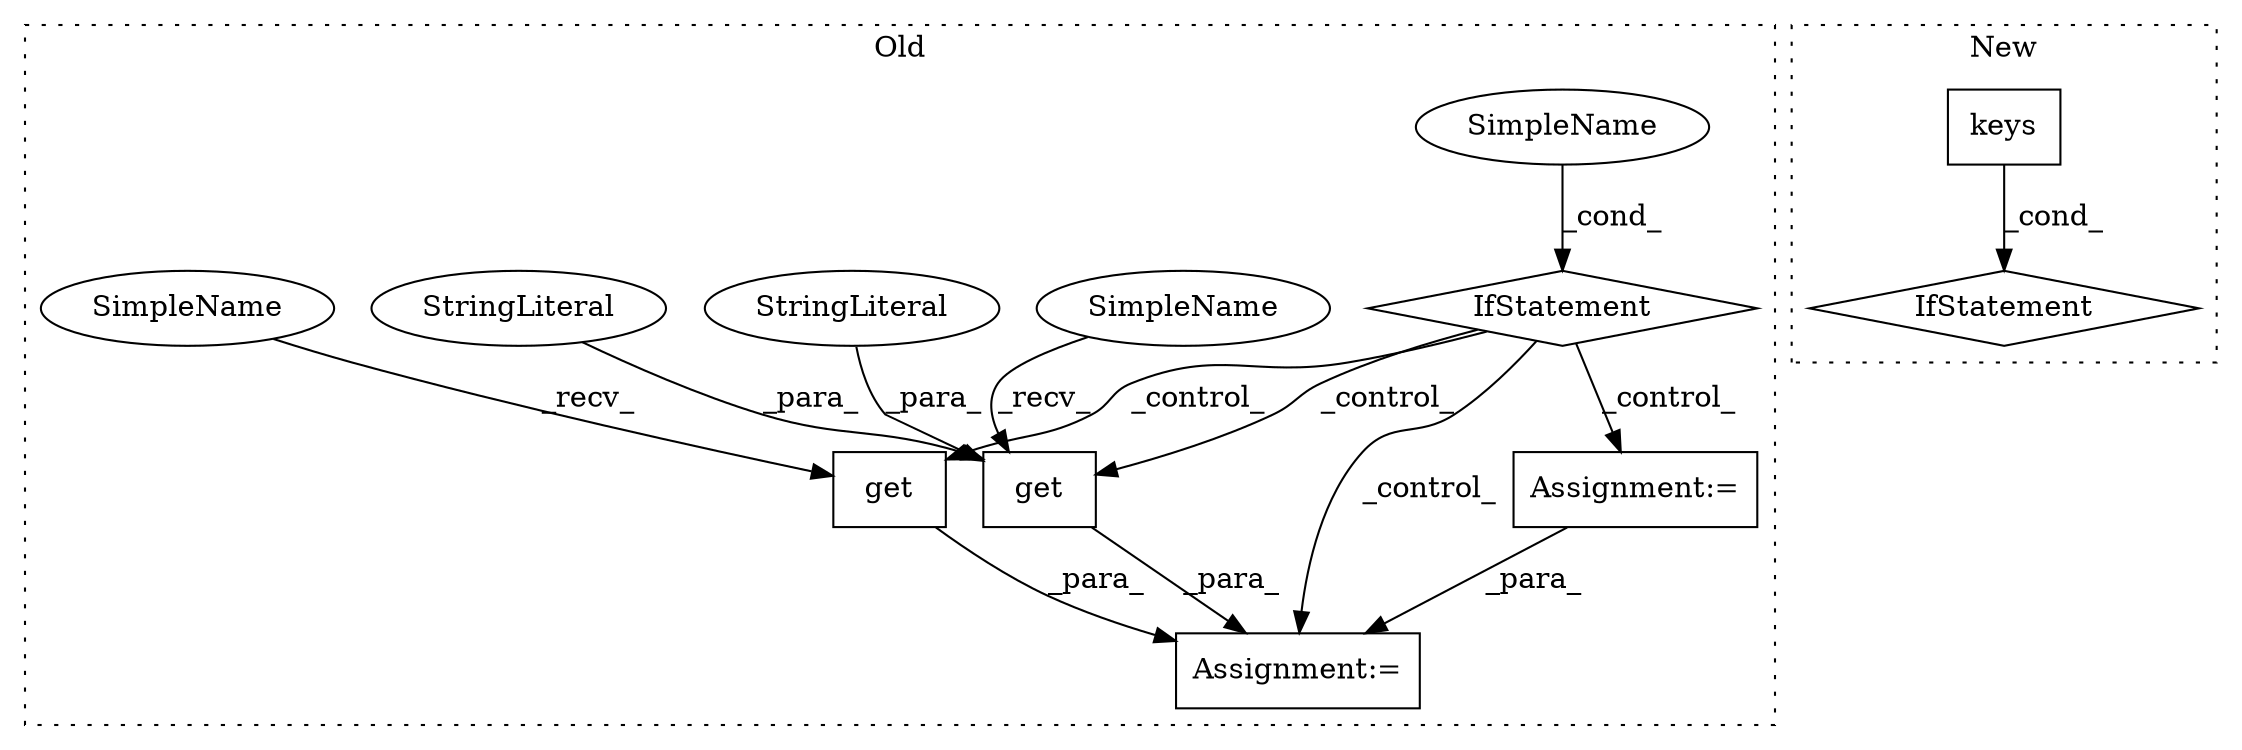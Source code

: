 digraph G {
subgraph cluster0 {
1 [label="get" a="32" s="2533,2546" l="4,1" shape="box"];
3 [label="StringLiteral" a="45" s="2544" l="2" shape="ellipse"];
4 [label="Assignment:=" a="7" s="2656" l="1" shape="box"];
6 [label="IfStatement" a="25" s="2452,2477" l="4,2" shape="diamond"];
7 [label="get" a="32" s="2499,2512" l="4,1" shape="box"];
8 [label="SimpleName" a="42" s="" l="" shape="ellipse"];
9 [label="StringLiteral" a="45" s="2537" l="6" shape="ellipse"];
10 [label="Assignment:=" a="7" s="2563" l="1" shape="box"];
11 [label="SimpleName" a="42" s="2526" l="6" shape="ellipse"];
12 [label="SimpleName" a="42" s="2492" l="6" shape="ellipse"];
label = "Old";
style="dotted";
}
subgraph cluster1 {
2 [label="keys" a="32" s="2684" l="6" shape="box"];
5 [label="IfStatement" a="25" s="2654,2690" l="8,2" shape="diamond"];
label = "New";
style="dotted";
}
1 -> 4 [label="_para_"];
2 -> 5 [label="_cond_"];
3 -> 1 [label="_para_"];
6 -> 1 [label="_control_"];
6 -> 4 [label="_control_"];
6 -> 10 [label="_control_"];
6 -> 7 [label="_control_"];
7 -> 4 [label="_para_"];
8 -> 6 [label="_cond_"];
9 -> 1 [label="_para_"];
10 -> 4 [label="_para_"];
11 -> 1 [label="_recv_"];
12 -> 7 [label="_recv_"];
}
